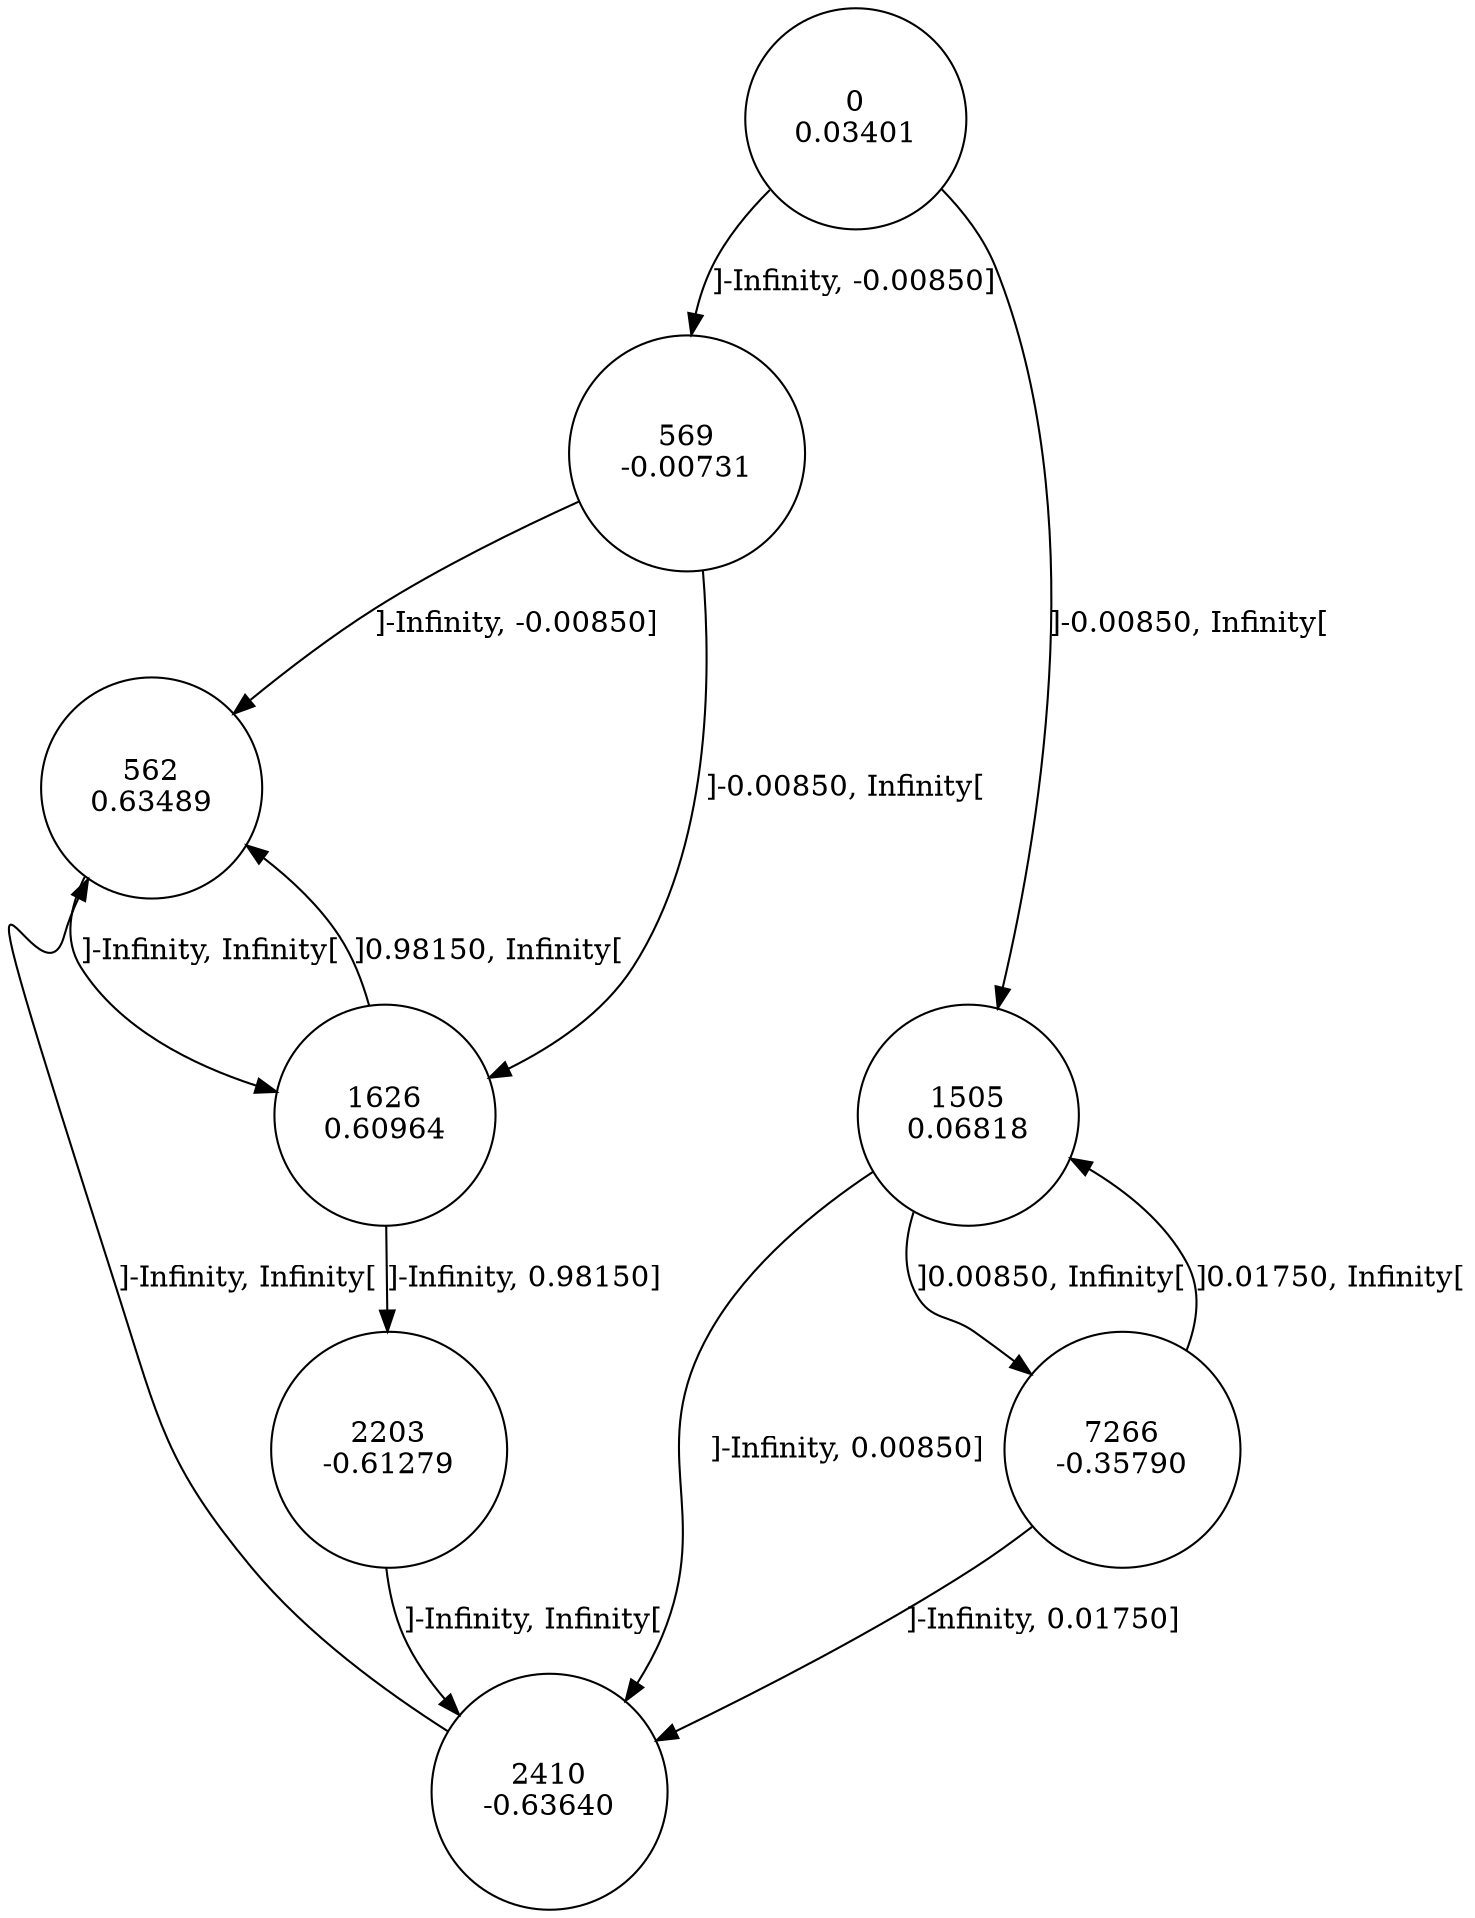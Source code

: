 digraph DFA {
0 [shape=circle, label="0\n0.03401"];
	0 -> 569 [label="]-Infinity, -0.00850]"];
	0 -> 1505 [label="]-0.00850, Infinity["];
1505 [shape=circle, label="1505\n0.06818"];
	1505 -> 2410 [label="]-Infinity, 0.00850]"];
	1505 -> 7266 [label="]0.00850, Infinity["];
7266 [shape=circle, label="7266\n-0.35790"];
	7266 -> 2410 [label="]-Infinity, 0.01750]"];
	7266 -> 1505 [label="]0.01750, Infinity["];
2410 [shape=circle, label="2410\n-0.63640"];
	2410 -> 562 [label="]-Infinity, Infinity["];
562 [shape=circle, label="562\n0.63489"];
	562 -> 1626 [label="]-Infinity, Infinity["];
1626 [shape=circle, label="1626\n0.60964"];
	1626 -> 2203 [label="]-Infinity, 0.98150]"];
	1626 -> 562 [label="]0.98150, Infinity["];
2203 [shape=circle, label="2203\n-0.61279"];
	2203 -> 2410 [label="]-Infinity, Infinity["];
569 [shape=circle, label="569\n-0.00731"];
	569 -> 562 [label="]-Infinity, -0.00850]"];
	569 -> 1626 [label="]-0.00850, Infinity["];
}